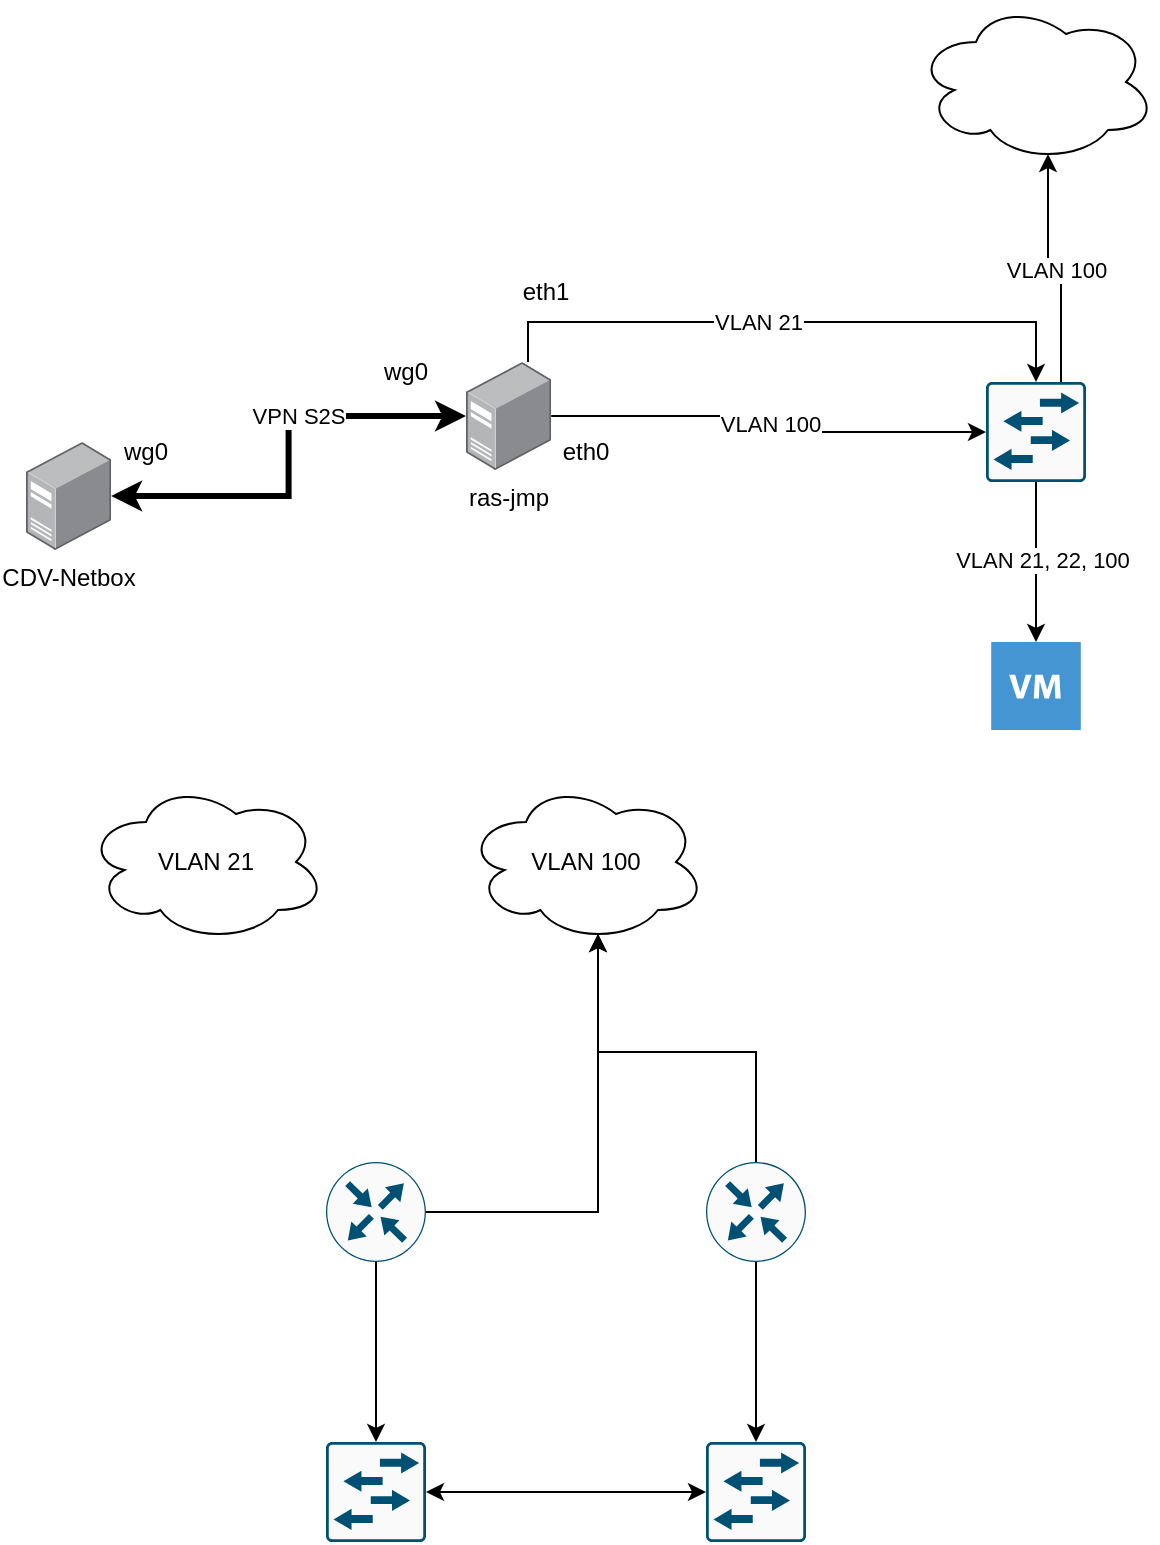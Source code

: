 <mxfile version="26.0.4">
  <diagram name="Page-1" id="bZaQC6Q93ZtzBgP2bsJM">
    <mxGraphModel dx="1306" dy="895" grid="1" gridSize="10" guides="1" tooltips="1" connect="1" arrows="1" fold="1" page="1" pageScale="1" pageWidth="827" pageHeight="1169" math="0" shadow="0">
      <root>
        <mxCell id="0" />
        <mxCell id="1" parent="0" />
        <mxCell id="mh3Fn5d1DhA83ncwvKJi-1" style="edgeStyle=orthogonalEdgeStyle;rounded=0;orthogonalLoop=1;jettySize=auto;html=1;startArrow=classic;startFill=1;strokeWidth=3;" edge="1" parent="1" source="mh3Fn5d1DhA83ncwvKJi-3" target="mh3Fn5d1DhA83ncwvKJi-6">
          <mxGeometry relative="1" as="geometry" />
        </mxCell>
        <mxCell id="mh3Fn5d1DhA83ncwvKJi-2" value="VPN S2S" style="edgeLabel;html=1;align=center;verticalAlign=middle;resizable=0;points=[];" vertex="1" connectable="0" parent="mh3Fn5d1DhA83ncwvKJi-1">
          <mxGeometry x="0.226" relative="1" as="geometry">
            <mxPoint as="offset" />
          </mxGeometry>
        </mxCell>
        <mxCell id="mh3Fn5d1DhA83ncwvKJi-3" value="CDV-Netbox" style="image;points=[];aspect=fixed;html=1;align=center;shadow=0;dashed=0;image=img/lib/allied_telesis/computer_and_terminals/Server_Desktop.svg;" vertex="1" parent="1">
          <mxGeometry x="90" y="270" width="42.6" height="54" as="geometry" />
        </mxCell>
        <mxCell id="mh3Fn5d1DhA83ncwvKJi-4" style="edgeStyle=orthogonalEdgeStyle;rounded=0;orthogonalLoop=1;jettySize=auto;html=1;" edge="1" parent="1" source="mh3Fn5d1DhA83ncwvKJi-6" target="mh3Fn5d1DhA83ncwvKJi-9">
          <mxGeometry relative="1" as="geometry" />
        </mxCell>
        <mxCell id="mh3Fn5d1DhA83ncwvKJi-5" value="VLAN 100" style="edgeLabel;html=1;align=center;verticalAlign=middle;resizable=0;points=[];" vertex="1" connectable="0" parent="mh3Fn5d1DhA83ncwvKJi-4">
          <mxGeometry relative="1" as="geometry">
            <mxPoint as="offset" />
          </mxGeometry>
        </mxCell>
        <mxCell id="mh3Fn5d1DhA83ncwvKJi-6" value="ras-jmp" style="image;points=[];aspect=fixed;html=1;align=center;shadow=0;dashed=0;image=img/lib/allied_telesis/computer_and_terminals/Server_Desktop.svg;" vertex="1" parent="1">
          <mxGeometry x="310" y="230" width="42.6" height="54" as="geometry" />
        </mxCell>
        <mxCell id="mh3Fn5d1DhA83ncwvKJi-7" style="edgeStyle=orthogonalEdgeStyle;rounded=0;orthogonalLoop=1;jettySize=auto;html=1;exitX=0.5;exitY=1;exitDx=0;exitDy=0;exitPerimeter=0;" edge="1" parent="1" source="mh3Fn5d1DhA83ncwvKJi-9" target="mh3Fn5d1DhA83ncwvKJi-10">
          <mxGeometry relative="1" as="geometry" />
        </mxCell>
        <mxCell id="mh3Fn5d1DhA83ncwvKJi-8" value="VLAN 21, 22, 100" style="edgeLabel;html=1;align=center;verticalAlign=middle;resizable=0;points=[];" vertex="1" connectable="0" parent="mh3Fn5d1DhA83ncwvKJi-7">
          <mxGeometry x="-0.025" y="3" relative="1" as="geometry">
            <mxPoint as="offset" />
          </mxGeometry>
        </mxCell>
        <mxCell id="mh3Fn5d1DhA83ncwvKJi-9" value="" style="sketch=0;points=[[0.015,0.015,0],[0.985,0.015,0],[0.985,0.985,0],[0.015,0.985,0],[0.25,0,0],[0.5,0,0],[0.75,0,0],[1,0.25,0],[1,0.5,0],[1,0.75,0],[0.75,1,0],[0.5,1,0],[0.25,1,0],[0,0.75,0],[0,0.5,0],[0,0.25,0]];verticalLabelPosition=bottom;html=1;verticalAlign=top;aspect=fixed;align=center;pointerEvents=1;shape=mxgraph.cisco19.rect;prIcon=l2_switch;fillColor=#FAFAFA;strokeColor=#005073;" vertex="1" parent="1">
          <mxGeometry x="570" y="240" width="50" height="50" as="geometry" />
        </mxCell>
        <mxCell id="mh3Fn5d1DhA83ncwvKJi-10" value="" style="shadow=0;dashed=0;html=1;strokeColor=none;fillColor=#4495D1;labelPosition=center;verticalLabelPosition=bottom;verticalAlign=top;align=center;outlineConnect=0;shape=mxgraph.veeam.2d.virtual_machine;" vertex="1" parent="1">
          <mxGeometry x="572.6" y="370" width="44.8" height="44" as="geometry" />
        </mxCell>
        <mxCell id="mh3Fn5d1DhA83ncwvKJi-11" value="wg0" style="text;html=1;align=center;verticalAlign=middle;whiteSpace=wrap;rounded=0;" vertex="1" parent="1">
          <mxGeometry x="120" y="260" width="60" height="30" as="geometry" />
        </mxCell>
        <mxCell id="mh3Fn5d1DhA83ncwvKJi-12" value="wg0" style="text;html=1;align=center;verticalAlign=middle;whiteSpace=wrap;rounded=0;" vertex="1" parent="1">
          <mxGeometry x="250" y="220" width="60" height="30" as="geometry" />
        </mxCell>
        <mxCell id="mh3Fn5d1DhA83ncwvKJi-13" style="edgeStyle=orthogonalEdgeStyle;rounded=0;orthogonalLoop=1;jettySize=auto;html=1;entryX=0.5;entryY=0;entryDx=0;entryDy=0;entryPerimeter=0;" edge="1" parent="1" source="mh3Fn5d1DhA83ncwvKJi-6" target="mh3Fn5d1DhA83ncwvKJi-9">
          <mxGeometry relative="1" as="geometry">
            <Array as="points">
              <mxPoint x="341" y="210" />
              <mxPoint x="595" y="210" />
            </Array>
          </mxGeometry>
        </mxCell>
        <mxCell id="mh3Fn5d1DhA83ncwvKJi-14" value="VLAN 21" style="edgeLabel;html=1;align=center;verticalAlign=middle;resizable=0;points=[];" vertex="1" connectable="0" parent="mh3Fn5d1DhA83ncwvKJi-13">
          <mxGeometry x="-0.112" relative="1" as="geometry">
            <mxPoint as="offset" />
          </mxGeometry>
        </mxCell>
        <mxCell id="mh3Fn5d1DhA83ncwvKJi-15" value="eth0" style="text;html=1;align=center;verticalAlign=middle;whiteSpace=wrap;rounded=0;" vertex="1" parent="1">
          <mxGeometry x="340" y="260" width="60" height="30" as="geometry" />
        </mxCell>
        <mxCell id="mh3Fn5d1DhA83ncwvKJi-16" value="eth1" style="text;html=1;align=center;verticalAlign=middle;whiteSpace=wrap;rounded=0;" vertex="1" parent="1">
          <mxGeometry x="320" y="180" width="60" height="30" as="geometry" />
        </mxCell>
        <mxCell id="mh3Fn5d1DhA83ncwvKJi-17" value="" style="ellipse;shape=cloud;whiteSpace=wrap;html=1;" vertex="1" parent="1">
          <mxGeometry x="535" y="50" width="120" height="80" as="geometry" />
        </mxCell>
        <mxCell id="mh3Fn5d1DhA83ncwvKJi-18" style="edgeStyle=orthogonalEdgeStyle;rounded=0;orthogonalLoop=1;jettySize=auto;html=1;exitX=0.75;exitY=0;exitDx=0;exitDy=0;exitPerimeter=0;entryX=0.55;entryY=0.95;entryDx=0;entryDy=0;entryPerimeter=0;" edge="1" parent="1" source="mh3Fn5d1DhA83ncwvKJi-9" target="mh3Fn5d1DhA83ncwvKJi-17">
          <mxGeometry relative="1" as="geometry" />
        </mxCell>
        <mxCell id="mh3Fn5d1DhA83ncwvKJi-19" value="VLAN 100" style="edgeLabel;html=1;align=center;verticalAlign=middle;resizable=0;points=[];" vertex="1" connectable="0" parent="mh3Fn5d1DhA83ncwvKJi-18">
          <mxGeometry x="-0.029" y="-1" relative="1" as="geometry">
            <mxPoint x="1" as="offset" />
          </mxGeometry>
        </mxCell>
        <mxCell id="mh3Fn5d1DhA83ncwvKJi-20" value="" style="sketch=0;points=[[0.5,0,0],[1,0.5,0],[0.5,1,0],[0,0.5,0],[0.145,0.145,0],[0.856,0.145,0],[0.855,0.856,0],[0.145,0.855,0]];verticalLabelPosition=bottom;html=1;verticalAlign=top;aspect=fixed;align=center;pointerEvents=1;shape=mxgraph.cisco19.rect;prIcon=router;fillColor=#FAFAFA;strokeColor=#005073;" vertex="1" parent="1">
          <mxGeometry x="240" y="630" width="50" height="50" as="geometry" />
        </mxCell>
        <mxCell id="mh3Fn5d1DhA83ncwvKJi-21" style="edgeStyle=orthogonalEdgeStyle;rounded=0;orthogonalLoop=1;jettySize=auto;html=1;startArrow=classic;startFill=1;" edge="1" parent="1" source="mh3Fn5d1DhA83ncwvKJi-22" target="mh3Fn5d1DhA83ncwvKJi-23">
          <mxGeometry relative="1" as="geometry" />
        </mxCell>
        <mxCell id="mh3Fn5d1DhA83ncwvKJi-22" value="" style="sketch=0;points=[[0.015,0.015,0],[0.985,0.015,0],[0.985,0.985,0],[0.015,0.985,0],[0.25,0,0],[0.5,0,0],[0.75,0,0],[1,0.25,0],[1,0.5,0],[1,0.75,0],[0.75,1,0],[0.5,1,0],[0.25,1,0],[0,0.75,0],[0,0.5,0],[0,0.25,0]];verticalLabelPosition=bottom;html=1;verticalAlign=top;aspect=fixed;align=center;pointerEvents=1;shape=mxgraph.cisco19.rect;prIcon=l2_switch;fillColor=#FAFAFA;strokeColor=#005073;" vertex="1" parent="1">
          <mxGeometry x="240" y="770" width="50" height="50" as="geometry" />
        </mxCell>
        <mxCell id="mh3Fn5d1DhA83ncwvKJi-23" value="" style="sketch=0;points=[[0.015,0.015,0],[0.985,0.015,0],[0.985,0.985,0],[0.015,0.985,0],[0.25,0,0],[0.5,0,0],[0.75,0,0],[1,0.25,0],[1,0.5,0],[1,0.75,0],[0.75,1,0],[0.5,1,0],[0.25,1,0],[0,0.75,0],[0,0.5,0],[0,0.25,0]];verticalLabelPosition=bottom;html=1;verticalAlign=top;aspect=fixed;align=center;pointerEvents=1;shape=mxgraph.cisco19.rect;prIcon=l2_switch;fillColor=#FAFAFA;strokeColor=#005073;" vertex="1" parent="1">
          <mxGeometry x="430" y="770" width="50" height="50" as="geometry" />
        </mxCell>
        <mxCell id="mh3Fn5d1DhA83ncwvKJi-24" style="edgeStyle=orthogonalEdgeStyle;rounded=0;orthogonalLoop=1;jettySize=auto;html=1;entryX=0.5;entryY=0;entryDx=0;entryDy=0;entryPerimeter=0;" edge="1" parent="1" source="mh3Fn5d1DhA83ncwvKJi-20" target="mh3Fn5d1DhA83ncwvKJi-22">
          <mxGeometry relative="1" as="geometry" />
        </mxCell>
        <mxCell id="mh3Fn5d1DhA83ncwvKJi-25" value="" style="sketch=0;points=[[0.5,0,0],[1,0.5,0],[0.5,1,0],[0,0.5,0],[0.145,0.145,0],[0.856,0.145,0],[0.855,0.856,0],[0.145,0.855,0]];verticalLabelPosition=bottom;html=1;verticalAlign=top;aspect=fixed;align=center;pointerEvents=1;shape=mxgraph.cisco19.rect;prIcon=router;fillColor=#FAFAFA;strokeColor=#005073;" vertex="1" parent="1">
          <mxGeometry x="430" y="630" width="50" height="50" as="geometry" />
        </mxCell>
        <mxCell id="mh3Fn5d1DhA83ncwvKJi-26" style="edgeStyle=orthogonalEdgeStyle;rounded=0;orthogonalLoop=1;jettySize=auto;html=1;entryX=0.5;entryY=0;entryDx=0;entryDy=0;entryPerimeter=0;" edge="1" parent="1" source="mh3Fn5d1DhA83ncwvKJi-25" target="mh3Fn5d1DhA83ncwvKJi-23">
          <mxGeometry relative="1" as="geometry" />
        </mxCell>
        <mxCell id="mh3Fn5d1DhA83ncwvKJi-27" value="VLAN 100" style="ellipse;shape=cloud;whiteSpace=wrap;html=1;" vertex="1" parent="1">
          <mxGeometry x="310" y="440" width="120" height="80" as="geometry" />
        </mxCell>
        <mxCell id="mh3Fn5d1DhA83ncwvKJi-28" style="edgeStyle=orthogonalEdgeStyle;rounded=0;orthogonalLoop=1;jettySize=auto;html=1;entryX=0.55;entryY=0.95;entryDx=0;entryDy=0;entryPerimeter=0;" edge="1" parent="1" source="mh3Fn5d1DhA83ncwvKJi-20" target="mh3Fn5d1DhA83ncwvKJi-27">
          <mxGeometry relative="1" as="geometry" />
        </mxCell>
        <mxCell id="mh3Fn5d1DhA83ncwvKJi-29" style="edgeStyle=orthogonalEdgeStyle;rounded=0;orthogonalLoop=1;jettySize=auto;html=1;entryX=0.55;entryY=0.95;entryDx=0;entryDy=0;entryPerimeter=0;" edge="1" parent="1" source="mh3Fn5d1DhA83ncwvKJi-25" target="mh3Fn5d1DhA83ncwvKJi-27">
          <mxGeometry relative="1" as="geometry" />
        </mxCell>
        <mxCell id="mh3Fn5d1DhA83ncwvKJi-30" value="VLAN 21" style="ellipse;shape=cloud;whiteSpace=wrap;html=1;" vertex="1" parent="1">
          <mxGeometry x="120" y="440" width="120" height="80" as="geometry" />
        </mxCell>
      </root>
    </mxGraphModel>
  </diagram>
</mxfile>
